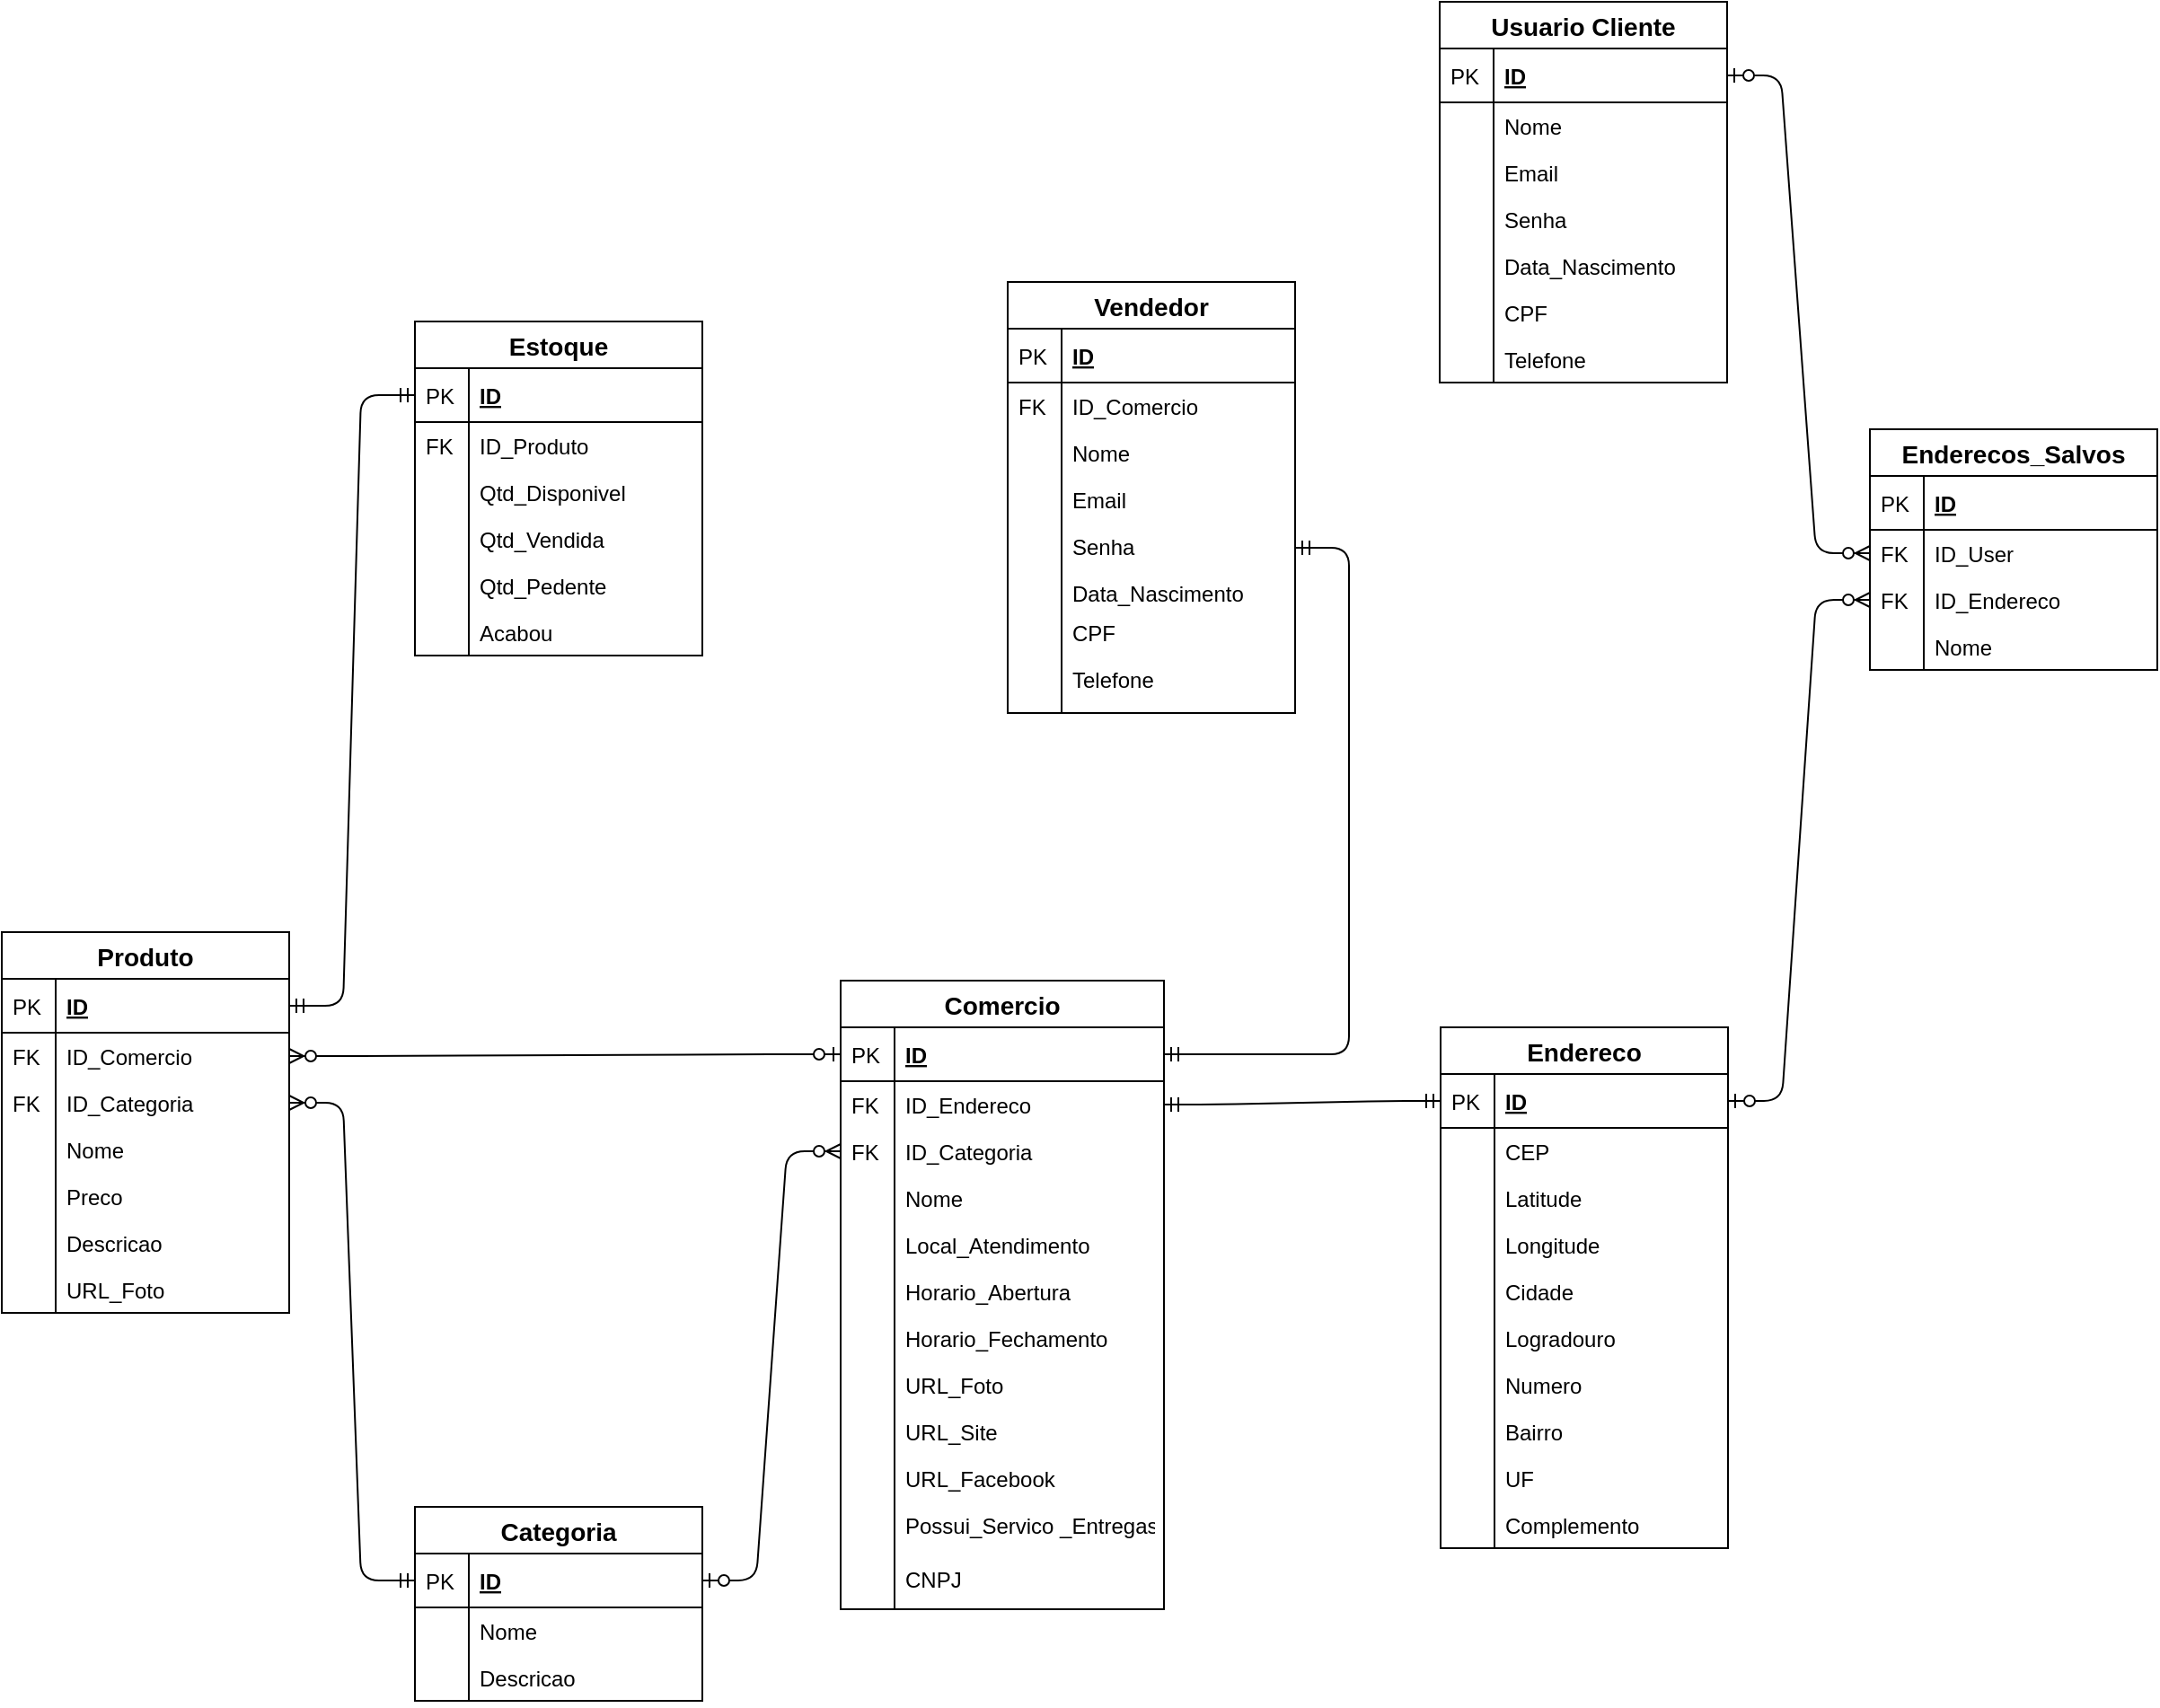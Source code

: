 <mxfile version="13.1.14" type="github"><diagram id="vCAz9RZyEVFLx5l1L_Jv" name="Page-1"><mxGraphModel dx="868" dy="433" grid="1" gridSize="10" guides="1" tooltips="1" connect="1" arrows="1" fold="1" page="1" pageScale="1" pageWidth="827" pageHeight="1169" math="0" shadow="0"><root><mxCell id="WIyWlLk6GJQsqaUBKTNV-0"/><mxCell id="WIyWlLk6GJQsqaUBKTNV-1" parent="WIyWlLk6GJQsqaUBKTNV-0"/><mxCell id="97qDV76wLYnC1k6GksPd-33" value="" style="edgeStyle=entityRelationEdgeStyle;fontSize=12;html=1;endArrow=ERzeroToMany;startArrow=ERzeroToOne;" parent="WIyWlLk6GJQsqaUBKTNV-1" source="ccIVrkL4rlAH_z3GksQK-51" target="ccIVrkL4rlAH_z3GksQK-43" edge="1"><mxGeometry width="100" height="100" relative="1" as="geometry"><mxPoint x="850" y="1030" as="sourcePoint"/><mxPoint x="1387.12" y="670.248" as="targetPoint"/></mxGeometry></mxCell><mxCell id="97qDV76wLYnC1k6GksPd-35" value="" style="edgeStyle=entityRelationEdgeStyle;fontSize=12;html=1;endArrow=ERmandOne;startArrow=ERmandOne;" parent="WIyWlLk6GJQsqaUBKTNV-1" source="ccIVrkL4rlAH_z3GksQK-51" target="ccIVrkL4rlAH_z3GksQK-75" edge="1"><mxGeometry width="100" height="100" relative="1" as="geometry"><mxPoint x="1040" y="670" as="sourcePoint"/><mxPoint x="1130" y="870" as="targetPoint"/></mxGeometry></mxCell><mxCell id="97qDV76wLYnC1k6GksPd-36" value="" style="edgeStyle=entityRelationEdgeStyle;fontSize=12;html=1;endArrow=ERmandOne;startArrow=ERmandOne;" parent="WIyWlLk6GJQsqaUBKTNV-1" source="ccIVrkL4rlAH_z3GksQK-66" target="ccIVrkL4rlAH_z3GksQK-71" edge="1"><mxGeometry width="100" height="100" relative="1" as="geometry"><mxPoint x="972.8" y="468.81" as="sourcePoint"/><mxPoint x="770" y="650" as="targetPoint"/></mxGeometry></mxCell><mxCell id="97qDV76wLYnC1k6GksPd-41" value="" style="edgeStyle=entityRelationEdgeStyle;fontSize=12;html=1;endArrow=ERzeroToMany;startArrow=ERzeroToOne;" parent="WIyWlLk6GJQsqaUBKTNV-1" source="ccIVrkL4rlAH_z3GksQK-82" target="oBzZ49-KiwPFEZ0JQxoL-14" edge="1"><mxGeometry width="100" height="100" relative="1" as="geometry"><mxPoint x="670" y="1070" as="sourcePoint"/><mxPoint x="600" y="829" as="targetPoint"/></mxGeometry></mxCell><mxCell id="97qDV76wLYnC1k6GksPd-53" value="" style="edgeStyle=entityRelationEdgeStyle;fontSize=12;html=1;endArrow=ERzeroToMany;startArrow=ERzeroToOne;" parent="WIyWlLk6GJQsqaUBKTNV-1" source="ccIVrkL4rlAH_z3GksQK-71" target="ccIVrkL4rlAH_z3GksQK-99" edge="1"><mxGeometry width="100" height="100" relative="1" as="geometry"><mxPoint x="575.4" y="691.512" as="sourcePoint"/><mxPoint x="460" y="470" as="targetPoint"/></mxGeometry></mxCell><mxCell id="ccIVrkL4rlAH_z3GksQK-61" value="Vendedor" style="swimlane;fontStyle=1;childLayout=stackLayout;horizontal=1;startSize=26;horizontalStack=0;resizeParent=1;resizeParentMax=0;resizeLast=0;collapsible=1;marginBottom=0;align=center;fontSize=14;" parent="WIyWlLk6GJQsqaUBKTNV-1" vertex="1"><mxGeometry x="920" y="278" width="160" height="240" as="geometry"><mxRectangle x="1340" y="140" width="60" height="26" as="alternateBounds"/></mxGeometry></mxCell><mxCell id="ccIVrkL4rlAH_z3GksQK-62" value="ID" style="shape=partialRectangle;top=0;left=0;right=0;bottom=1;align=left;verticalAlign=middle;fillColor=none;spacingLeft=34;spacingRight=4;overflow=hidden;rotatable=0;points=[[0,0.5],[1,0.5]];portConstraint=eastwest;dropTarget=0;fontStyle=5;fontSize=12;" parent="ccIVrkL4rlAH_z3GksQK-61" vertex="1"><mxGeometry y="26" width="160" height="30" as="geometry"/></mxCell><mxCell id="ccIVrkL4rlAH_z3GksQK-63" value="PK" style="shape=partialRectangle;top=0;left=0;bottom=0;fillColor=none;align=left;verticalAlign=middle;spacingLeft=4;spacingRight=4;overflow=hidden;rotatable=0;points=[];portConstraint=eastwest;part=1;fontSize=12;" parent="ccIVrkL4rlAH_z3GksQK-62" vertex="1" connectable="0"><mxGeometry width="30" height="30" as="geometry"/></mxCell><mxCell id="ccIVrkL4rlAH_z3GksQK-66" value="ID_Comercio" style="shape=partialRectangle;top=0;left=0;right=0;bottom=0;align=left;verticalAlign=top;fillColor=none;spacingLeft=34;spacingRight=4;overflow=hidden;rotatable=0;points=[[0,0.5],[1,0.5]];portConstraint=eastwest;dropTarget=0;fontSize=12;" parent="ccIVrkL4rlAH_z3GksQK-61" vertex="1"><mxGeometry y="56" width="160" height="184" as="geometry"/></mxCell><mxCell id="ccIVrkL4rlAH_z3GksQK-67" value="FK" style="shape=partialRectangle;top=0;left=0;bottom=0;fillColor=none;align=left;verticalAlign=top;spacingLeft=4;spacingRight=4;overflow=hidden;rotatable=0;points=[];portConstraint=eastwest;part=1;fontSize=12;" parent="ccIVrkL4rlAH_z3GksQK-66" vertex="1" connectable="0"><mxGeometry width="30" height="184" as="geometry"/></mxCell><mxCell id="ccIVrkL4rlAH_z3GksQK-49" value="" style="edgeStyle=entityRelationEdgeStyle;fontSize=12;html=1;endArrow=ERzeroToMany;startArrow=ERzeroToOne;exitX=1;exitY=0.5;exitDx=0;exitDy=0;" parent="WIyWlLk6GJQsqaUBKTNV-1" source="97qDV76wLYnC1k6GksPd-55" target="ccIVrkL4rlAH_z3GksQK-41" edge="1"><mxGeometry width="100" height="100" relative="1" as="geometry"><mxPoint x="1560" y="319" as="sourcePoint"/><mxPoint x="1650" y="420" as="targetPoint"/></mxGeometry></mxCell><mxCell id="97qDV76wLYnC1k6GksPd-54" value="Usuario Cliente" style="swimlane;fontStyle=1;childLayout=stackLayout;horizontal=1;startSize=26;horizontalStack=0;resizeParent=1;resizeParentMax=0;resizeLast=0;collapsible=1;marginBottom=0;align=center;fontSize=14;" parent="WIyWlLk6GJQsqaUBKTNV-1" vertex="1"><mxGeometry x="1160.5" y="122" width="160" height="212" as="geometry"><mxRectangle x="1340" y="140" width="60" height="26" as="alternateBounds"/></mxGeometry></mxCell><mxCell id="97qDV76wLYnC1k6GksPd-55" value="ID" style="shape=partialRectangle;top=0;left=0;right=0;bottom=1;align=left;verticalAlign=middle;fillColor=none;spacingLeft=34;spacingRight=4;overflow=hidden;rotatable=0;points=[[0,0.5],[1,0.5]];portConstraint=eastwest;dropTarget=0;fontStyle=5;fontSize=12;" parent="97qDV76wLYnC1k6GksPd-54" vertex="1"><mxGeometry y="26" width="160" height="30" as="geometry"/></mxCell><mxCell id="97qDV76wLYnC1k6GksPd-56" value="PK" style="shape=partialRectangle;top=0;left=0;bottom=0;fillColor=none;align=left;verticalAlign=middle;spacingLeft=4;spacingRight=4;overflow=hidden;rotatable=0;points=[];portConstraint=eastwest;part=1;fontSize=12;" parent="97qDV76wLYnC1k6GksPd-55" vertex="1" connectable="0"><mxGeometry width="30" height="30" as="geometry"/></mxCell><mxCell id="97qDV76wLYnC1k6GksPd-57" value="Nome" style="shape=partialRectangle;top=0;left=0;right=0;bottom=0;align=left;verticalAlign=top;fillColor=none;spacingLeft=34;spacingRight=4;overflow=hidden;rotatable=0;points=[[0,0.5],[1,0.5]];portConstraint=eastwest;dropTarget=0;fontSize=12;" parent="97qDV76wLYnC1k6GksPd-54" vertex="1"><mxGeometry y="56" width="160" height="26" as="geometry"/></mxCell><mxCell id="97qDV76wLYnC1k6GksPd-58" value="" style="shape=partialRectangle;top=0;left=0;bottom=0;fillColor=none;align=left;verticalAlign=top;spacingLeft=4;spacingRight=4;overflow=hidden;rotatable=0;points=[];portConstraint=eastwest;part=1;fontSize=12;" parent="97qDV76wLYnC1k6GksPd-57" vertex="1" connectable="0"><mxGeometry width="30" height="26" as="geometry"/></mxCell><mxCell id="97qDV76wLYnC1k6GksPd-59" value="Email" style="shape=partialRectangle;top=0;left=0;right=0;bottom=0;align=left;verticalAlign=top;fillColor=none;spacingLeft=34;spacingRight=4;overflow=hidden;rotatable=0;points=[[0,0.5],[1,0.5]];portConstraint=eastwest;dropTarget=0;fontSize=12;" parent="97qDV76wLYnC1k6GksPd-54" vertex="1"><mxGeometry y="82" width="160" height="26" as="geometry"/></mxCell><mxCell id="97qDV76wLYnC1k6GksPd-60" value="" style="shape=partialRectangle;top=0;left=0;bottom=0;fillColor=none;align=left;verticalAlign=top;spacingLeft=4;spacingRight=4;overflow=hidden;rotatable=0;points=[];portConstraint=eastwest;part=1;fontSize=12;" parent="97qDV76wLYnC1k6GksPd-59" vertex="1" connectable="0"><mxGeometry width="30" height="26" as="geometry"/></mxCell><mxCell id="ccIVrkL4rlAH_z3GksQK-7" value="Senha" style="shape=partialRectangle;top=0;left=0;right=0;bottom=0;align=left;verticalAlign=top;fillColor=none;spacingLeft=34;spacingRight=4;overflow=hidden;rotatable=0;points=[[0,0.5],[1,0.5]];portConstraint=eastwest;dropTarget=0;fontSize=12;" parent="97qDV76wLYnC1k6GksPd-54" vertex="1"><mxGeometry y="108" width="160" height="26" as="geometry"/></mxCell><mxCell id="ccIVrkL4rlAH_z3GksQK-8" value="" style="shape=partialRectangle;top=0;left=0;bottom=0;fillColor=none;align=left;verticalAlign=top;spacingLeft=4;spacingRight=4;overflow=hidden;rotatable=0;points=[];portConstraint=eastwest;part=1;fontSize=12;" parent="ccIVrkL4rlAH_z3GksQK-7" vertex="1" connectable="0"><mxGeometry width="30" height="26" as="geometry"/></mxCell><mxCell id="ccIVrkL4rlAH_z3GksQK-9" value="Data_Nascimento" style="shape=partialRectangle;top=0;left=0;right=0;bottom=0;align=left;verticalAlign=top;fillColor=none;spacingLeft=34;spacingRight=4;overflow=hidden;rotatable=0;points=[[0,0.5],[1,0.5]];portConstraint=eastwest;dropTarget=0;fontSize=12;" parent="97qDV76wLYnC1k6GksPd-54" vertex="1"><mxGeometry y="134" width="160" height="26" as="geometry"/></mxCell><mxCell id="ccIVrkL4rlAH_z3GksQK-10" value="" style="shape=partialRectangle;top=0;left=0;bottom=0;fillColor=none;align=left;verticalAlign=top;spacingLeft=4;spacingRight=4;overflow=hidden;rotatable=0;points=[];portConstraint=eastwest;part=1;fontSize=12;" parent="ccIVrkL4rlAH_z3GksQK-9" vertex="1" connectable="0"><mxGeometry width="30" height="26" as="geometry"/></mxCell><mxCell id="ccIVrkL4rlAH_z3GksQK-11" value="CPF" style="shape=partialRectangle;top=0;left=0;right=0;bottom=0;align=left;verticalAlign=top;fillColor=none;spacingLeft=34;spacingRight=4;overflow=hidden;rotatable=0;points=[[0,0.5],[1,0.5]];portConstraint=eastwest;dropTarget=0;fontSize=12;" parent="97qDV76wLYnC1k6GksPd-54" vertex="1"><mxGeometry y="160" width="160" height="26" as="geometry"/></mxCell><mxCell id="ccIVrkL4rlAH_z3GksQK-12" value="" style="shape=partialRectangle;top=0;left=0;bottom=0;fillColor=none;align=left;verticalAlign=top;spacingLeft=4;spacingRight=4;overflow=hidden;rotatable=0;points=[];portConstraint=eastwest;part=1;fontSize=12;" parent="ccIVrkL4rlAH_z3GksQK-11" vertex="1" connectable="0"><mxGeometry width="30" height="26" as="geometry"/></mxCell><mxCell id="ccIVrkL4rlAH_z3GksQK-13" value="Telefone" style="shape=partialRectangle;top=0;left=0;right=0;bottom=0;align=left;verticalAlign=top;fillColor=none;spacingLeft=34;spacingRight=4;overflow=hidden;rotatable=0;points=[[0,0.5],[1,0.5]];portConstraint=eastwest;dropTarget=0;fontSize=12;fontStyle=0" parent="97qDV76wLYnC1k6GksPd-54" vertex="1"><mxGeometry y="186" width="160" height="26" as="geometry"/></mxCell><mxCell id="ccIVrkL4rlAH_z3GksQK-14" value="" style="shape=partialRectangle;top=0;left=0;bottom=0;fillColor=none;align=left;verticalAlign=top;spacingLeft=4;spacingRight=4;overflow=hidden;rotatable=0;points=[];portConstraint=eastwest;part=1;fontSize=12;" parent="ccIVrkL4rlAH_z3GksQK-13" vertex="1" connectable="0"><mxGeometry width="30" height="26" as="geometry"/></mxCell><mxCell id="oBzZ49-KiwPFEZ0JQxoL-11" value="" style="edgeStyle=entityRelationEdgeStyle;fontSize=12;html=1;endArrow=ERzeroToMany;startArrow=ERmandOne;" parent="WIyWlLk6GJQsqaUBKTNV-1" source="ccIVrkL4rlAH_z3GksQK-82" target="oBzZ49-KiwPFEZ0JQxoL-8" edge="1"><mxGeometry width="100" height="100" relative="1" as="geometry"><mxPoint x="510" y="710" as="sourcePoint"/><mxPoint x="610" y="610" as="targetPoint"/></mxGeometry></mxCell><mxCell id="ccIVrkL4rlAH_z3GksQK-38" value="Enderecos_Salvos" style="swimlane;fontStyle=1;childLayout=stackLayout;horizontal=1;startSize=26;horizontalStack=0;resizeParent=1;resizeParentMax=0;resizeLast=0;collapsible=1;marginBottom=0;align=center;fontSize=14;" parent="WIyWlLk6GJQsqaUBKTNV-1" vertex="1"><mxGeometry x="1400" y="360" width="160" height="134" as="geometry"><mxRectangle x="1340" y="140" width="60" height="26" as="alternateBounds"/></mxGeometry></mxCell><mxCell id="ccIVrkL4rlAH_z3GksQK-39" value="ID" style="shape=partialRectangle;top=0;left=0;right=0;bottom=1;align=left;verticalAlign=middle;fillColor=none;spacingLeft=34;spacingRight=4;overflow=hidden;rotatable=0;points=[[0,0.5],[1,0.5]];portConstraint=eastwest;dropTarget=0;fontStyle=5;fontSize=12;" parent="ccIVrkL4rlAH_z3GksQK-38" vertex="1"><mxGeometry y="26" width="160" height="30" as="geometry"/></mxCell><mxCell id="ccIVrkL4rlAH_z3GksQK-40" value="PK" style="shape=partialRectangle;top=0;left=0;bottom=0;fillColor=none;align=left;verticalAlign=middle;spacingLeft=4;spacingRight=4;overflow=hidden;rotatable=0;points=[];portConstraint=eastwest;part=1;fontSize=12;" parent="ccIVrkL4rlAH_z3GksQK-39" vertex="1" connectable="0"><mxGeometry width="30" height="30" as="geometry"/></mxCell><mxCell id="ccIVrkL4rlAH_z3GksQK-41" value="ID_User" style="shape=partialRectangle;top=0;left=0;right=0;bottom=0;align=left;verticalAlign=top;fillColor=none;spacingLeft=34;spacingRight=4;overflow=hidden;rotatable=0;points=[[0,0.5],[1,0.5]];portConstraint=eastwest;dropTarget=0;fontSize=12;" parent="ccIVrkL4rlAH_z3GksQK-38" vertex="1"><mxGeometry y="56" width="160" height="26" as="geometry"/></mxCell><mxCell id="ccIVrkL4rlAH_z3GksQK-42" value="FK" style="shape=partialRectangle;top=0;left=0;bottom=0;fillColor=none;align=left;verticalAlign=top;spacingLeft=4;spacingRight=4;overflow=hidden;rotatable=0;points=[];portConstraint=eastwest;part=1;fontSize=12;" parent="ccIVrkL4rlAH_z3GksQK-41" vertex="1" connectable="0"><mxGeometry width="30" height="26" as="geometry"/></mxCell><mxCell id="ccIVrkL4rlAH_z3GksQK-43" value="ID_Endereco" style="shape=partialRectangle;top=0;left=0;right=0;bottom=0;align=left;verticalAlign=top;fillColor=none;spacingLeft=34;spacingRight=4;overflow=hidden;rotatable=0;points=[[0,0.5],[1,0.5]];portConstraint=eastwest;dropTarget=0;fontSize=12;" parent="ccIVrkL4rlAH_z3GksQK-38" vertex="1"><mxGeometry y="82" width="160" height="26" as="geometry"/></mxCell><mxCell id="ccIVrkL4rlAH_z3GksQK-44" value="FK" style="shape=partialRectangle;top=0;left=0;bottom=0;fillColor=none;align=left;verticalAlign=top;spacingLeft=4;spacingRight=4;overflow=hidden;rotatable=0;points=[];portConstraint=eastwest;part=1;fontSize=12;" parent="ccIVrkL4rlAH_z3GksQK-43" vertex="1" connectable="0"><mxGeometry width="30" height="26" as="geometry"/></mxCell><mxCell id="ccIVrkL4rlAH_z3GksQK-45" value="Nome" style="shape=partialRectangle;top=0;left=0;right=0;bottom=0;align=left;verticalAlign=top;fillColor=none;spacingLeft=34;spacingRight=4;overflow=hidden;rotatable=0;points=[[0,0.5],[1,0.5]];portConstraint=eastwest;dropTarget=0;fontSize=12;" parent="ccIVrkL4rlAH_z3GksQK-38" vertex="1"><mxGeometry y="108" width="160" height="26" as="geometry"/></mxCell><mxCell id="ccIVrkL4rlAH_z3GksQK-46" value="" style="shape=partialRectangle;top=0;left=0;bottom=0;fillColor=none;align=left;verticalAlign=top;spacingLeft=4;spacingRight=4;overflow=hidden;rotatable=0;points=[];portConstraint=eastwest;part=1;fontSize=12;" parent="ccIVrkL4rlAH_z3GksQK-45" vertex="1" connectable="0"><mxGeometry width="30" height="26" as="geometry"/></mxCell><mxCell id="ccIVrkL4rlAH_z3GksQK-70" value="Comercio" style="swimlane;fontStyle=1;childLayout=stackLayout;horizontal=1;startSize=26;horizontalStack=0;resizeParent=1;resizeParentMax=0;resizeLast=0;collapsible=1;marginBottom=0;align=center;fontSize=14;" parent="WIyWlLk6GJQsqaUBKTNV-1" vertex="1"><mxGeometry x="827" y="667" width="180" height="350" as="geometry"><mxRectangle x="1340" y="140" width="60" height="26" as="alternateBounds"/></mxGeometry></mxCell><mxCell id="ccIVrkL4rlAH_z3GksQK-71" value="ID" style="shape=partialRectangle;top=0;left=0;right=0;bottom=1;align=left;verticalAlign=middle;fillColor=none;spacingLeft=34;spacingRight=4;overflow=hidden;rotatable=0;points=[[0,0.5],[1,0.5]];portConstraint=eastwest;dropTarget=0;fontStyle=5;fontSize=12;" parent="ccIVrkL4rlAH_z3GksQK-70" vertex="1"><mxGeometry y="26" width="180" height="30" as="geometry"/></mxCell><mxCell id="ccIVrkL4rlAH_z3GksQK-72" value="PK" style="shape=partialRectangle;top=0;left=0;bottom=0;fillColor=none;align=left;verticalAlign=middle;spacingLeft=4;spacingRight=4;overflow=hidden;rotatable=0;points=[];portConstraint=eastwest;part=1;fontSize=12;" parent="ccIVrkL4rlAH_z3GksQK-71" vertex="1" connectable="0"><mxGeometry width="30" height="30" as="geometry"/></mxCell><mxCell id="ccIVrkL4rlAH_z3GksQK-75" value="ID_Endereco" style="shape=partialRectangle;top=0;left=0;right=0;bottom=0;align=left;verticalAlign=top;fillColor=none;spacingLeft=34;spacingRight=4;overflow=hidden;rotatable=0;points=[[0,0.5],[1,0.5]];portConstraint=eastwest;dropTarget=0;fontSize=12;" parent="ccIVrkL4rlAH_z3GksQK-70" vertex="1"><mxGeometry y="56" width="180" height="26" as="geometry"/></mxCell><mxCell id="ccIVrkL4rlAH_z3GksQK-76" value="FK" style="shape=partialRectangle;top=0;left=0;bottom=0;fillColor=none;align=left;verticalAlign=top;spacingLeft=4;spacingRight=4;overflow=hidden;rotatable=0;points=[];portConstraint=eastwest;part=1;fontSize=12;" parent="ccIVrkL4rlAH_z3GksQK-75" vertex="1" connectable="0"><mxGeometry width="30" height="26" as="geometry"/></mxCell><mxCell id="oBzZ49-KiwPFEZ0JQxoL-14" value="ID_Categoria" style="shape=partialRectangle;top=0;left=0;right=0;bottom=0;align=left;verticalAlign=top;fillColor=none;spacingLeft=34;spacingRight=4;overflow=hidden;rotatable=0;points=[[0,0.5],[1,0.5]];portConstraint=eastwest;dropTarget=0;fontSize=12;" parent="ccIVrkL4rlAH_z3GksQK-70" vertex="1"><mxGeometry y="82" width="180" height="26" as="geometry"/></mxCell><mxCell id="oBzZ49-KiwPFEZ0JQxoL-15" value="FK" style="shape=partialRectangle;top=0;left=0;bottom=0;fillColor=none;align=left;verticalAlign=top;spacingLeft=4;spacingRight=4;overflow=hidden;rotatable=0;points=[];portConstraint=eastwest;part=1;fontSize=12;" parent="oBzZ49-KiwPFEZ0JQxoL-14" vertex="1" connectable="0"><mxGeometry width="30" height="26" as="geometry"/></mxCell><mxCell id="ccIVrkL4rlAH_z3GksQK-79" value="Nome" style="shape=partialRectangle;top=0;left=0;right=0;bottom=0;align=left;verticalAlign=top;fillColor=none;spacingLeft=34;spacingRight=4;overflow=hidden;rotatable=0;points=[[0,0.5],[1,0.5]];portConstraint=eastwest;dropTarget=0;fontSize=12;" parent="ccIVrkL4rlAH_z3GksQK-70" vertex="1"><mxGeometry y="108" width="180" height="26" as="geometry"/></mxCell><mxCell id="ccIVrkL4rlAH_z3GksQK-80" value="" style="shape=partialRectangle;top=0;left=0;bottom=0;fillColor=none;align=left;verticalAlign=top;spacingLeft=4;spacingRight=4;overflow=hidden;rotatable=0;points=[];portConstraint=eastwest;part=1;fontSize=12;" parent="ccIVrkL4rlAH_z3GksQK-79" vertex="1" connectable="0"><mxGeometry width="30" height="26" as="geometry"/></mxCell><mxCell id="oBzZ49-KiwPFEZ0JQxoL-22" value="Local_Atendimento" style="shape=partialRectangle;top=0;left=0;right=0;bottom=0;align=left;verticalAlign=top;fillColor=none;spacingLeft=34;spacingRight=4;overflow=hidden;rotatable=0;points=[[0,0.5],[1,0.5]];portConstraint=eastwest;dropTarget=0;fontSize=12;" parent="ccIVrkL4rlAH_z3GksQK-70" vertex="1"><mxGeometry y="134" width="180" height="26" as="geometry"/></mxCell><mxCell id="oBzZ49-KiwPFEZ0JQxoL-23" value="" style="shape=partialRectangle;top=0;left=0;bottom=0;fillColor=none;align=left;verticalAlign=top;spacingLeft=4;spacingRight=4;overflow=hidden;rotatable=0;points=[];portConstraint=eastwest;part=1;fontSize=12;" parent="oBzZ49-KiwPFEZ0JQxoL-22" vertex="1" connectable="0"><mxGeometry width="30" height="26" as="geometry"/></mxCell><mxCell id="oBzZ49-KiwPFEZ0JQxoL-2" value="Horario_Abertura" style="shape=partialRectangle;top=0;left=0;right=0;bottom=0;align=left;verticalAlign=top;fillColor=none;spacingLeft=34;spacingRight=4;overflow=hidden;rotatable=0;points=[[0,0.5],[1,0.5]];portConstraint=eastwest;dropTarget=0;fontSize=12;" parent="ccIVrkL4rlAH_z3GksQK-70" vertex="1"><mxGeometry y="160" width="180" height="26" as="geometry"/></mxCell><mxCell id="oBzZ49-KiwPFEZ0JQxoL-3" value="" style="shape=partialRectangle;top=0;left=0;bottom=0;fillColor=none;align=left;verticalAlign=top;spacingLeft=4;spacingRight=4;overflow=hidden;rotatable=0;points=[];portConstraint=eastwest;part=1;fontSize=12;" parent="oBzZ49-KiwPFEZ0JQxoL-2" vertex="1" connectable="0"><mxGeometry width="30" height="26" as="geometry"/></mxCell><mxCell id="oBzZ49-KiwPFEZ0JQxoL-12" value="Horario_Fechamento" style="shape=partialRectangle;top=0;left=0;right=0;bottom=0;align=left;verticalAlign=top;fillColor=none;spacingLeft=34;spacingRight=4;overflow=hidden;rotatable=0;points=[[0,0.5],[1,0.5]];portConstraint=eastwest;dropTarget=0;fontSize=12;" parent="ccIVrkL4rlAH_z3GksQK-70" vertex="1"><mxGeometry y="186" width="180" height="26" as="geometry"/></mxCell><mxCell id="oBzZ49-KiwPFEZ0JQxoL-13" value="" style="shape=partialRectangle;top=0;left=0;bottom=0;fillColor=none;align=left;verticalAlign=top;spacingLeft=4;spacingRight=4;overflow=hidden;rotatable=0;points=[];portConstraint=eastwest;part=1;fontSize=12;" parent="oBzZ49-KiwPFEZ0JQxoL-12" vertex="1" connectable="0"><mxGeometry width="30" height="26" as="geometry"/></mxCell><mxCell id="oBzZ49-KiwPFEZ0JQxoL-24" value="URL_Foto" style="shape=partialRectangle;top=0;left=0;right=0;bottom=0;align=left;verticalAlign=top;fillColor=none;spacingLeft=34;spacingRight=4;overflow=hidden;rotatable=0;points=[[0,0.5],[1,0.5]];portConstraint=eastwest;dropTarget=0;fontSize=12;" parent="ccIVrkL4rlAH_z3GksQK-70" vertex="1"><mxGeometry y="212" width="180" height="26" as="geometry"/></mxCell><mxCell id="oBzZ49-KiwPFEZ0JQxoL-25" value="" style="shape=partialRectangle;top=0;left=0;bottom=0;fillColor=none;align=left;verticalAlign=top;spacingLeft=4;spacingRight=4;overflow=hidden;rotatable=0;points=[];portConstraint=eastwest;part=1;fontSize=12;" parent="oBzZ49-KiwPFEZ0JQxoL-24" vertex="1" connectable="0"><mxGeometry width="30" height="26" as="geometry"/></mxCell><mxCell id="oBzZ49-KiwPFEZ0JQxoL-34" value="URL_Site" style="shape=partialRectangle;top=0;left=0;right=0;bottom=0;align=left;verticalAlign=top;fillColor=none;spacingLeft=34;spacingRight=4;overflow=hidden;rotatable=0;points=[[0,0.5],[1,0.5]];portConstraint=eastwest;dropTarget=0;fontSize=12;" parent="ccIVrkL4rlAH_z3GksQK-70" vertex="1"><mxGeometry y="238" width="180" height="26" as="geometry"/></mxCell><mxCell id="oBzZ49-KiwPFEZ0JQxoL-35" value="" style="shape=partialRectangle;top=0;left=0;bottom=0;fillColor=none;align=left;verticalAlign=top;spacingLeft=4;spacingRight=4;overflow=hidden;rotatable=0;points=[];portConstraint=eastwest;part=1;fontSize=12;" parent="oBzZ49-KiwPFEZ0JQxoL-34" vertex="1" connectable="0"><mxGeometry width="30" height="26" as="geometry"/></mxCell><mxCell id="oBzZ49-KiwPFEZ0JQxoL-36" value="URL_Facebook" style="shape=partialRectangle;top=0;left=0;right=0;bottom=0;align=left;verticalAlign=top;fillColor=none;spacingLeft=34;spacingRight=4;overflow=hidden;rotatable=0;points=[[0,0.5],[1,0.5]];portConstraint=eastwest;dropTarget=0;fontSize=12;" parent="ccIVrkL4rlAH_z3GksQK-70" vertex="1"><mxGeometry y="264" width="180" height="26" as="geometry"/></mxCell><mxCell id="oBzZ49-KiwPFEZ0JQxoL-37" value="" style="shape=partialRectangle;top=0;left=0;bottom=0;fillColor=none;align=left;verticalAlign=top;spacingLeft=4;spacingRight=4;overflow=hidden;rotatable=0;points=[];portConstraint=eastwest;part=1;fontSize=12;" parent="oBzZ49-KiwPFEZ0JQxoL-36" vertex="1" connectable="0"><mxGeometry width="30" height="26" as="geometry"/></mxCell><mxCell id="oBzZ49-KiwPFEZ0JQxoL-32" value="Possui_Servico _Entregas" style="shape=partialRectangle;top=0;left=0;right=0;bottom=0;align=left;verticalAlign=top;fillColor=none;spacingLeft=34;spacingRight=4;overflow=hidden;rotatable=0;points=[[0,0.5],[1,0.5]];portConstraint=eastwest;dropTarget=0;fontSize=12;" parent="ccIVrkL4rlAH_z3GksQK-70" vertex="1"><mxGeometry y="290" width="180" height="60" as="geometry"/></mxCell><mxCell id="oBzZ49-KiwPFEZ0JQxoL-33" value="" style="shape=partialRectangle;top=0;left=0;bottom=0;fillColor=none;align=left;verticalAlign=top;spacingLeft=4;spacingRight=4;overflow=hidden;rotatable=0;points=[];portConstraint=eastwest;part=1;fontSize=12;" parent="oBzZ49-KiwPFEZ0JQxoL-32" vertex="1" connectable="0"><mxGeometry width="30" height="60.0" as="geometry"/></mxCell><mxCell id="ccIVrkL4rlAH_z3GksQK-96" value="Produto" style="swimlane;fontStyle=1;childLayout=stackLayout;horizontal=1;startSize=26;horizontalStack=0;resizeParent=1;resizeParentMax=0;resizeLast=0;collapsible=1;marginBottom=0;align=center;fontSize=14;" parent="WIyWlLk6GJQsqaUBKTNV-1" vertex="1"><mxGeometry x="360" y="640" width="160" height="212" as="geometry"><mxRectangle x="1340" y="140" width="60" height="26" as="alternateBounds"/></mxGeometry></mxCell><mxCell id="ccIVrkL4rlAH_z3GksQK-97" value="ID" style="shape=partialRectangle;top=0;left=0;right=0;bottom=1;align=left;verticalAlign=middle;fillColor=none;spacingLeft=34;spacingRight=4;overflow=hidden;rotatable=0;points=[[0,0.5],[1,0.5]];portConstraint=eastwest;dropTarget=0;fontStyle=5;fontSize=12;" parent="ccIVrkL4rlAH_z3GksQK-96" vertex="1"><mxGeometry y="26" width="160" height="30" as="geometry"/></mxCell><mxCell id="ccIVrkL4rlAH_z3GksQK-98" value="PK" style="shape=partialRectangle;top=0;left=0;bottom=0;fillColor=none;align=left;verticalAlign=middle;spacingLeft=4;spacingRight=4;overflow=hidden;rotatable=0;points=[];portConstraint=eastwest;part=1;fontSize=12;" parent="ccIVrkL4rlAH_z3GksQK-97" vertex="1" connectable="0"><mxGeometry width="30" height="30" as="geometry"/></mxCell><mxCell id="ccIVrkL4rlAH_z3GksQK-99" value="ID_Comercio" style="shape=partialRectangle;top=0;left=0;right=0;bottom=0;align=left;verticalAlign=top;fillColor=none;spacingLeft=34;spacingRight=4;overflow=hidden;rotatable=0;points=[[0,0.5],[1,0.5]];portConstraint=eastwest;dropTarget=0;fontSize=12;" parent="ccIVrkL4rlAH_z3GksQK-96" vertex="1"><mxGeometry y="56" width="160" height="26" as="geometry"/></mxCell><mxCell id="ccIVrkL4rlAH_z3GksQK-100" value="FK" style="shape=partialRectangle;top=0;left=0;bottom=0;fillColor=none;align=left;verticalAlign=top;spacingLeft=4;spacingRight=4;overflow=hidden;rotatable=0;points=[];portConstraint=eastwest;part=1;fontSize=12;" parent="ccIVrkL4rlAH_z3GksQK-99" vertex="1" connectable="0"><mxGeometry width="30" height="26" as="geometry"/></mxCell><mxCell id="oBzZ49-KiwPFEZ0JQxoL-8" value="ID_Categoria" style="shape=partialRectangle;top=0;left=0;right=0;bottom=0;align=left;verticalAlign=top;fillColor=none;spacingLeft=34;spacingRight=4;overflow=hidden;rotatable=0;points=[[0,0.5],[1,0.5]];portConstraint=eastwest;dropTarget=0;fontSize=12;" parent="ccIVrkL4rlAH_z3GksQK-96" vertex="1"><mxGeometry y="82" width="160" height="26" as="geometry"/></mxCell><mxCell id="oBzZ49-KiwPFEZ0JQxoL-9" value="FK" style="shape=partialRectangle;top=0;left=0;bottom=0;fillColor=none;align=left;verticalAlign=top;spacingLeft=4;spacingRight=4;overflow=hidden;rotatable=0;points=[];portConstraint=eastwest;part=1;fontSize=12;" parent="oBzZ49-KiwPFEZ0JQxoL-8" vertex="1" connectable="0"><mxGeometry width="30" height="26" as="geometry"/></mxCell><mxCell id="ccIVrkL4rlAH_z3GksQK-101" value="Nome" style="shape=partialRectangle;top=0;left=0;right=0;bottom=0;align=left;verticalAlign=top;fillColor=none;spacingLeft=34;spacingRight=4;overflow=hidden;rotatable=0;points=[[0,0.5],[1,0.5]];portConstraint=eastwest;dropTarget=0;fontSize=12;" parent="ccIVrkL4rlAH_z3GksQK-96" vertex="1"><mxGeometry y="108" width="160" height="26" as="geometry"/></mxCell><mxCell id="ccIVrkL4rlAH_z3GksQK-102" value="" style="shape=partialRectangle;top=0;left=0;bottom=0;fillColor=none;align=left;verticalAlign=top;spacingLeft=4;spacingRight=4;overflow=hidden;rotatable=0;points=[];portConstraint=eastwest;part=1;fontSize=12;" parent="ccIVrkL4rlAH_z3GksQK-101" vertex="1" connectable="0"><mxGeometry width="30" height="26" as="geometry"/></mxCell><mxCell id="ccIVrkL4rlAH_z3GksQK-103" value="Preco" style="shape=partialRectangle;top=0;left=0;right=0;bottom=0;align=left;verticalAlign=top;fillColor=none;spacingLeft=34;spacingRight=4;overflow=hidden;rotatable=0;points=[[0,0.5],[1,0.5]];portConstraint=eastwest;dropTarget=0;fontSize=12;" parent="ccIVrkL4rlAH_z3GksQK-96" vertex="1"><mxGeometry y="134" width="160" height="26" as="geometry"/></mxCell><mxCell id="ccIVrkL4rlAH_z3GksQK-104" value="" style="shape=partialRectangle;top=0;left=0;bottom=0;fillColor=none;align=left;verticalAlign=top;spacingLeft=4;spacingRight=4;overflow=hidden;rotatable=0;points=[];portConstraint=eastwest;part=1;fontSize=12;" parent="ccIVrkL4rlAH_z3GksQK-103" vertex="1" connectable="0"><mxGeometry width="30" height="26" as="geometry"/></mxCell><mxCell id="oBzZ49-KiwPFEZ0JQxoL-4" value="Descricao" style="shape=partialRectangle;top=0;left=0;right=0;bottom=0;align=left;verticalAlign=top;fillColor=none;spacingLeft=34;spacingRight=4;overflow=hidden;rotatable=0;points=[[0,0.5],[1,0.5]];portConstraint=eastwest;dropTarget=0;fontSize=12;" parent="ccIVrkL4rlAH_z3GksQK-96" vertex="1"><mxGeometry y="160" width="160" height="26" as="geometry"/></mxCell><mxCell id="oBzZ49-KiwPFEZ0JQxoL-5" value="" style="shape=partialRectangle;top=0;left=0;bottom=0;fillColor=none;align=left;verticalAlign=top;spacingLeft=4;spacingRight=4;overflow=hidden;rotatable=0;points=[];portConstraint=eastwest;part=1;fontSize=12;" parent="oBzZ49-KiwPFEZ0JQxoL-4" vertex="1" connectable="0"><mxGeometry width="30" height="26" as="geometry"/></mxCell><mxCell id="oBzZ49-KiwPFEZ0JQxoL-6" value="URL_Foto" style="shape=partialRectangle;top=0;left=0;right=0;bottom=0;align=left;verticalAlign=top;fillColor=none;spacingLeft=34;spacingRight=4;overflow=hidden;rotatable=0;points=[[0,0.5],[1,0.5]];portConstraint=eastwest;dropTarget=0;fontSize=12;" parent="ccIVrkL4rlAH_z3GksQK-96" vertex="1"><mxGeometry y="186" width="160" height="26" as="geometry"/></mxCell><mxCell id="oBzZ49-KiwPFEZ0JQxoL-7" value="" style="shape=partialRectangle;top=0;left=0;bottom=0;fillColor=none;align=left;verticalAlign=top;spacingLeft=4;spacingRight=4;overflow=hidden;rotatable=0;points=[];portConstraint=eastwest;part=1;fontSize=12;" parent="oBzZ49-KiwPFEZ0JQxoL-6" vertex="1" connectable="0"><mxGeometry width="30" height="26" as="geometry"/></mxCell><mxCell id="oBzZ49-KiwPFEZ0JQxoL-38" value="Estoque" style="swimlane;fontStyle=1;childLayout=stackLayout;horizontal=1;startSize=26;horizontalStack=0;resizeParent=1;resizeParentMax=0;resizeLast=0;collapsible=1;marginBottom=0;align=center;fontSize=14;" parent="WIyWlLk6GJQsqaUBKTNV-1" vertex="1"><mxGeometry x="590" y="300" width="160" height="186" as="geometry"><mxRectangle x="1340" y="140" width="60" height="26" as="alternateBounds"/></mxGeometry></mxCell><mxCell id="oBzZ49-KiwPFEZ0JQxoL-39" value="ID" style="shape=partialRectangle;top=0;left=0;right=0;bottom=1;align=left;verticalAlign=middle;fillColor=none;spacingLeft=34;spacingRight=4;overflow=hidden;rotatable=0;points=[[0,0.5],[1,0.5]];portConstraint=eastwest;dropTarget=0;fontStyle=5;fontSize=12;" parent="oBzZ49-KiwPFEZ0JQxoL-38" vertex="1"><mxGeometry y="26" width="160" height="30" as="geometry"/></mxCell><mxCell id="oBzZ49-KiwPFEZ0JQxoL-40" value="PK" style="shape=partialRectangle;top=0;left=0;bottom=0;fillColor=none;align=left;verticalAlign=middle;spacingLeft=4;spacingRight=4;overflow=hidden;rotatable=0;points=[];portConstraint=eastwest;part=1;fontSize=12;" parent="oBzZ49-KiwPFEZ0JQxoL-39" vertex="1" connectable="0"><mxGeometry width="30" height="30" as="geometry"/></mxCell><mxCell id="oBzZ49-KiwPFEZ0JQxoL-41" value="ID_Produto" style="shape=partialRectangle;top=0;left=0;right=0;bottom=0;align=left;verticalAlign=top;fillColor=none;spacingLeft=34;spacingRight=4;overflow=hidden;rotatable=0;points=[[0,0.5],[1,0.5]];portConstraint=eastwest;dropTarget=0;fontSize=12;" parent="oBzZ49-KiwPFEZ0JQxoL-38" vertex="1"><mxGeometry y="56" width="160" height="26" as="geometry"/></mxCell><mxCell id="oBzZ49-KiwPFEZ0JQxoL-42" value="FK" style="shape=partialRectangle;top=0;left=0;bottom=0;fillColor=none;align=left;verticalAlign=top;spacingLeft=4;spacingRight=4;overflow=hidden;rotatable=0;points=[];portConstraint=eastwest;part=1;fontSize=12;" parent="oBzZ49-KiwPFEZ0JQxoL-41" vertex="1" connectable="0"><mxGeometry width="30" height="26" as="geometry"/></mxCell><mxCell id="oBzZ49-KiwPFEZ0JQxoL-45" value="Qtd_Disponivel" style="shape=partialRectangle;top=0;left=0;right=0;bottom=0;align=left;verticalAlign=top;fillColor=none;spacingLeft=34;spacingRight=4;overflow=hidden;rotatable=0;points=[[0,0.5],[1,0.5]];portConstraint=eastwest;dropTarget=0;fontSize=12;" parent="oBzZ49-KiwPFEZ0JQxoL-38" vertex="1"><mxGeometry y="82" width="160" height="26" as="geometry"/></mxCell><mxCell id="oBzZ49-KiwPFEZ0JQxoL-46" value="" style="shape=partialRectangle;top=0;left=0;bottom=0;fillColor=none;align=left;verticalAlign=top;spacingLeft=4;spacingRight=4;overflow=hidden;rotatable=0;points=[];portConstraint=eastwest;part=1;fontSize=12;" parent="oBzZ49-KiwPFEZ0JQxoL-45" vertex="1" connectable="0"><mxGeometry width="30" height="26" as="geometry"/></mxCell><mxCell id="oBzZ49-KiwPFEZ0JQxoL-47" value="Qtd_Vendida" style="shape=partialRectangle;top=0;left=0;right=0;bottom=0;align=left;verticalAlign=top;fillColor=none;spacingLeft=34;spacingRight=4;overflow=hidden;rotatable=0;points=[[0,0.5],[1,0.5]];portConstraint=eastwest;dropTarget=0;fontSize=12;" parent="oBzZ49-KiwPFEZ0JQxoL-38" vertex="1"><mxGeometry y="108" width="160" height="26" as="geometry"/></mxCell><mxCell id="oBzZ49-KiwPFEZ0JQxoL-48" value="" style="shape=partialRectangle;top=0;left=0;bottom=0;fillColor=none;align=left;verticalAlign=top;spacingLeft=4;spacingRight=4;overflow=hidden;rotatable=0;points=[];portConstraint=eastwest;part=1;fontSize=12;" parent="oBzZ49-KiwPFEZ0JQxoL-47" vertex="1" connectable="0"><mxGeometry width="30" height="26" as="geometry"/></mxCell><mxCell id="oBzZ49-KiwPFEZ0JQxoL-58" value="Qtd_Pedente" style="shape=partialRectangle;top=0;left=0;right=0;bottom=0;align=left;verticalAlign=top;fillColor=none;spacingLeft=34;spacingRight=4;overflow=hidden;rotatable=0;points=[[0,0.5],[1,0.5]];portConstraint=eastwest;dropTarget=0;fontSize=12;" parent="oBzZ49-KiwPFEZ0JQxoL-38" vertex="1"><mxGeometry y="134" width="160" height="26" as="geometry"/></mxCell><mxCell id="oBzZ49-KiwPFEZ0JQxoL-59" value="" style="shape=partialRectangle;top=0;left=0;bottom=0;fillColor=none;align=left;verticalAlign=top;spacingLeft=4;spacingRight=4;overflow=hidden;rotatable=0;points=[];portConstraint=eastwest;part=1;fontSize=12;" parent="oBzZ49-KiwPFEZ0JQxoL-58" vertex="1" connectable="0"><mxGeometry width="30" height="26" as="geometry"/></mxCell><mxCell id="oBzZ49-KiwPFEZ0JQxoL-51" value="Acabou" style="shape=partialRectangle;top=0;left=0;right=0;bottom=0;align=left;verticalAlign=top;fillColor=none;spacingLeft=34;spacingRight=4;overflow=hidden;rotatable=0;points=[[0,0.5],[1,0.5]];portConstraint=eastwest;dropTarget=0;fontSize=12;" parent="oBzZ49-KiwPFEZ0JQxoL-38" vertex="1"><mxGeometry y="160" width="160" height="26" as="geometry"/></mxCell><mxCell id="oBzZ49-KiwPFEZ0JQxoL-52" value="" style="shape=partialRectangle;top=0;left=0;bottom=0;fillColor=none;align=left;verticalAlign=top;spacingLeft=4;spacingRight=4;overflow=hidden;rotatable=0;points=[];portConstraint=eastwest;part=1;fontSize=12;" parent="oBzZ49-KiwPFEZ0JQxoL-51" vertex="1" connectable="0"><mxGeometry width="30" height="26" as="geometry"/></mxCell><mxCell id="ccIVrkL4rlAH_z3GksQK-81" value="Categoria" style="swimlane;fontStyle=1;childLayout=stackLayout;horizontal=1;startSize=26;horizontalStack=0;resizeParent=1;resizeParentMax=0;resizeLast=0;collapsible=1;marginBottom=0;align=center;fontSize=14;" parent="WIyWlLk6GJQsqaUBKTNV-1" vertex="1"><mxGeometry x="590" y="960" width="160" height="108" as="geometry"><mxRectangle x="1340" y="140" width="60" height="26" as="alternateBounds"/></mxGeometry></mxCell><mxCell id="ccIVrkL4rlAH_z3GksQK-82" value="ID" style="shape=partialRectangle;top=0;left=0;right=0;bottom=1;align=left;verticalAlign=middle;fillColor=none;spacingLeft=34;spacingRight=4;overflow=hidden;rotatable=0;points=[[0,0.5],[1,0.5]];portConstraint=eastwest;dropTarget=0;fontStyle=5;fontSize=12;" parent="ccIVrkL4rlAH_z3GksQK-81" vertex="1"><mxGeometry y="26" width="160" height="30" as="geometry"/></mxCell><mxCell id="ccIVrkL4rlAH_z3GksQK-83" value="PK" style="shape=partialRectangle;top=0;left=0;bottom=0;fillColor=none;align=left;verticalAlign=middle;spacingLeft=4;spacingRight=4;overflow=hidden;rotatable=0;points=[];portConstraint=eastwest;part=1;fontSize=12;" parent="ccIVrkL4rlAH_z3GksQK-82" vertex="1" connectable="0"><mxGeometry width="30" height="30" as="geometry"/></mxCell><mxCell id="ccIVrkL4rlAH_z3GksQK-84" value="Nome" style="shape=partialRectangle;top=0;left=0;right=0;bottom=0;align=left;verticalAlign=top;fillColor=none;spacingLeft=34;spacingRight=4;overflow=hidden;rotatable=0;points=[[0,0.5],[1,0.5]];portConstraint=eastwest;dropTarget=0;fontSize=12;" parent="ccIVrkL4rlAH_z3GksQK-81" vertex="1"><mxGeometry y="56" width="160" height="26" as="geometry"/></mxCell><mxCell id="ccIVrkL4rlAH_z3GksQK-85" value="" style="shape=partialRectangle;top=0;left=0;bottom=0;fillColor=none;align=left;verticalAlign=top;spacingLeft=4;spacingRight=4;overflow=hidden;rotatable=0;points=[];portConstraint=eastwest;part=1;fontSize=12;" parent="ccIVrkL4rlAH_z3GksQK-84" vertex="1" connectable="0"><mxGeometry width="30" height="26" as="geometry"/></mxCell><mxCell id="ccIVrkL4rlAH_z3GksQK-86" value="Descricao" style="shape=partialRectangle;top=0;left=0;right=0;bottom=0;align=left;verticalAlign=top;fillColor=none;spacingLeft=34;spacingRight=4;overflow=hidden;rotatable=0;points=[[0,0.5],[1,0.5]];portConstraint=eastwest;dropTarget=0;fontSize=12;" parent="ccIVrkL4rlAH_z3GksQK-81" vertex="1"><mxGeometry y="82" width="160" height="26" as="geometry"/></mxCell><mxCell id="ccIVrkL4rlAH_z3GksQK-87" value="" style="shape=partialRectangle;top=0;left=0;bottom=0;fillColor=none;align=left;verticalAlign=top;spacingLeft=4;spacingRight=4;overflow=hidden;rotatable=0;points=[];portConstraint=eastwest;part=1;fontSize=12;" parent="ccIVrkL4rlAH_z3GksQK-86" vertex="1" connectable="0"><mxGeometry width="30" height="26" as="geometry"/></mxCell><mxCell id="oBzZ49-KiwPFEZ0JQxoL-55" value="" style="edgeStyle=entityRelationEdgeStyle;fontSize=12;html=1;endArrow=ERmandOne;startArrow=ERmandOne;exitX=1;exitY=0.5;exitDx=0;exitDy=0;" parent="WIyWlLk6GJQsqaUBKTNV-1" source="ccIVrkL4rlAH_z3GksQK-97" target="oBzZ49-KiwPFEZ0JQxoL-39" edge="1"><mxGeometry width="100" height="100" relative="1" as="geometry"><mxPoint x="880" y="540" as="sourcePoint"/><mxPoint x="980" y="440" as="targetPoint"/></mxGeometry></mxCell><mxCell id="ccIVrkL4rlAH_z3GksQK-50" value="Endereco" style="swimlane;fontStyle=1;childLayout=stackLayout;horizontal=1;startSize=26;horizontalStack=0;resizeParent=1;resizeParentMax=0;resizeLast=0;collapsible=1;marginBottom=0;align=center;fontSize=14;" parent="WIyWlLk6GJQsqaUBKTNV-1" vertex="1"><mxGeometry x="1161" y="693" width="160" height="290" as="geometry"><mxRectangle x="1340" y="140" width="60" height="26" as="alternateBounds"/></mxGeometry></mxCell><mxCell id="ccIVrkL4rlAH_z3GksQK-51" value="ID" style="shape=partialRectangle;top=0;left=0;right=0;bottom=1;align=left;verticalAlign=middle;fillColor=none;spacingLeft=34;spacingRight=4;overflow=hidden;rotatable=0;points=[[0,0.5],[1,0.5]];portConstraint=eastwest;dropTarget=0;fontStyle=5;fontSize=12;" parent="ccIVrkL4rlAH_z3GksQK-50" vertex="1"><mxGeometry y="26" width="160" height="30" as="geometry"/></mxCell><mxCell id="ccIVrkL4rlAH_z3GksQK-52" value="PK" style="shape=partialRectangle;top=0;left=0;bottom=0;fillColor=none;align=left;verticalAlign=middle;spacingLeft=4;spacingRight=4;overflow=hidden;rotatable=0;points=[];portConstraint=eastwest;part=1;fontSize=12;" parent="ccIVrkL4rlAH_z3GksQK-51" vertex="1" connectable="0"><mxGeometry width="30" height="30" as="geometry"/></mxCell><mxCell id="ccIVrkL4rlAH_z3GksQK-53" value="CEP" style="shape=partialRectangle;top=0;left=0;right=0;bottom=0;align=left;verticalAlign=top;fillColor=none;spacingLeft=34;spacingRight=4;overflow=hidden;rotatable=0;points=[[0,0.5],[1,0.5]];portConstraint=eastwest;dropTarget=0;fontSize=12;" parent="ccIVrkL4rlAH_z3GksQK-50" vertex="1"><mxGeometry y="56" width="160" height="26" as="geometry"/></mxCell><mxCell id="ccIVrkL4rlAH_z3GksQK-54" value="" style="shape=partialRectangle;top=0;left=0;bottom=0;fillColor=none;align=left;verticalAlign=top;spacingLeft=4;spacingRight=4;overflow=hidden;rotatable=0;points=[];portConstraint=eastwest;part=1;fontSize=12;" parent="ccIVrkL4rlAH_z3GksQK-53" vertex="1" connectable="0"><mxGeometry width="30" height="26" as="geometry"/></mxCell><mxCell id="ccIVrkL4rlAH_z3GksQK-55" value="Latitude" style="shape=partialRectangle;top=0;left=0;right=0;bottom=0;align=left;verticalAlign=top;fillColor=none;spacingLeft=34;spacingRight=4;overflow=hidden;rotatable=0;points=[[0,0.5],[1,0.5]];portConstraint=eastwest;dropTarget=0;fontSize=12;" parent="ccIVrkL4rlAH_z3GksQK-50" vertex="1"><mxGeometry y="82" width="160" height="26" as="geometry"/></mxCell><mxCell id="ccIVrkL4rlAH_z3GksQK-56" value="" style="shape=partialRectangle;top=0;left=0;bottom=0;fillColor=none;align=left;verticalAlign=top;spacingLeft=4;spacingRight=4;overflow=hidden;rotatable=0;points=[];portConstraint=eastwest;part=1;fontSize=12;" parent="ccIVrkL4rlAH_z3GksQK-55" vertex="1" connectable="0"><mxGeometry width="30" height="26" as="geometry"/></mxCell><mxCell id="ccIVrkL4rlAH_z3GksQK-57" value="Longitude" style="shape=partialRectangle;top=0;left=0;right=0;bottom=0;align=left;verticalAlign=top;fillColor=none;spacingLeft=34;spacingRight=4;overflow=hidden;rotatable=0;points=[[0,0.5],[1,0.5]];portConstraint=eastwest;dropTarget=0;fontSize=12;" parent="ccIVrkL4rlAH_z3GksQK-50" vertex="1"><mxGeometry y="108" width="160" height="26" as="geometry"/></mxCell><mxCell id="ccIVrkL4rlAH_z3GksQK-58" value="" style="shape=partialRectangle;top=0;left=0;bottom=0;fillColor=none;align=left;verticalAlign=top;spacingLeft=4;spacingRight=4;overflow=hidden;rotatable=0;points=[];portConstraint=eastwest;part=1;fontSize=12;" parent="ccIVrkL4rlAH_z3GksQK-57" vertex="1" connectable="0"><mxGeometry width="30" height="26" as="geometry"/></mxCell><mxCell id="oBzZ49-KiwPFEZ0JQxoL-26" value="Cidade" style="shape=partialRectangle;top=0;left=0;right=0;bottom=0;align=left;verticalAlign=top;fillColor=none;spacingLeft=34;spacingRight=4;overflow=hidden;rotatable=0;points=[[0,0.5],[1,0.5]];portConstraint=eastwest;dropTarget=0;fontSize=12;" parent="ccIVrkL4rlAH_z3GksQK-50" vertex="1"><mxGeometry y="134" width="160" height="26" as="geometry"/></mxCell><mxCell id="oBzZ49-KiwPFEZ0JQxoL-27" value="" style="shape=partialRectangle;top=0;left=0;bottom=0;fillColor=none;align=left;verticalAlign=top;spacingLeft=4;spacingRight=4;overflow=hidden;rotatable=0;points=[];portConstraint=eastwest;part=1;fontSize=12;" parent="oBzZ49-KiwPFEZ0JQxoL-26" vertex="1" connectable="0"><mxGeometry width="30" height="26" as="geometry"/></mxCell><mxCell id="ccIVrkL4rlAH_z3GksQK-59" value="Logradouro" style="shape=partialRectangle;top=0;left=0;right=0;bottom=0;align=left;verticalAlign=top;fillColor=none;spacingLeft=34;spacingRight=4;overflow=hidden;rotatable=0;points=[[0,0.5],[1,0.5]];portConstraint=eastwest;dropTarget=0;fontSize=12;" parent="ccIVrkL4rlAH_z3GksQK-50" vertex="1"><mxGeometry y="160" width="160" height="26" as="geometry"/></mxCell><mxCell id="ccIVrkL4rlAH_z3GksQK-60" value="" style="shape=partialRectangle;top=0;left=0;bottom=0;fillColor=none;align=left;verticalAlign=top;spacingLeft=4;spacingRight=4;overflow=hidden;rotatable=0;points=[];portConstraint=eastwest;part=1;fontSize=12;" parent="ccIVrkL4rlAH_z3GksQK-59" vertex="1" connectable="0"><mxGeometry width="30" height="26" as="geometry"/></mxCell><mxCell id="oBzZ49-KiwPFEZ0JQxoL-16" value="Numero" style="shape=partialRectangle;top=0;left=0;right=0;bottom=0;align=left;verticalAlign=top;fillColor=none;spacingLeft=34;spacingRight=4;overflow=hidden;rotatable=0;points=[[0,0.5],[1,0.5]];portConstraint=eastwest;dropTarget=0;fontSize=12;" parent="ccIVrkL4rlAH_z3GksQK-50" vertex="1"><mxGeometry y="186" width="160" height="26" as="geometry"/></mxCell><mxCell id="oBzZ49-KiwPFEZ0JQxoL-17" value="" style="shape=partialRectangle;top=0;left=0;bottom=0;fillColor=none;align=left;verticalAlign=top;spacingLeft=4;spacingRight=4;overflow=hidden;rotatable=0;points=[];portConstraint=eastwest;part=1;fontSize=12;" parent="oBzZ49-KiwPFEZ0JQxoL-16" vertex="1" connectable="0"><mxGeometry width="30" height="26" as="geometry"/></mxCell><mxCell id="oBzZ49-KiwPFEZ0JQxoL-18" value="Bairro" style="shape=partialRectangle;top=0;left=0;right=0;bottom=0;align=left;verticalAlign=top;fillColor=none;spacingLeft=34;spacingRight=4;overflow=hidden;rotatable=0;points=[[0,0.5],[1,0.5]];portConstraint=eastwest;dropTarget=0;fontSize=12;" parent="ccIVrkL4rlAH_z3GksQK-50" vertex="1"><mxGeometry y="212" width="160" height="26" as="geometry"/></mxCell><mxCell id="oBzZ49-KiwPFEZ0JQxoL-19" value="" style="shape=partialRectangle;top=0;left=0;bottom=0;fillColor=none;align=left;verticalAlign=top;spacingLeft=4;spacingRight=4;overflow=hidden;rotatable=0;points=[];portConstraint=eastwest;part=1;fontSize=12;" parent="oBzZ49-KiwPFEZ0JQxoL-18" vertex="1" connectable="0"><mxGeometry width="30" height="26" as="geometry"/></mxCell><mxCell id="oBzZ49-KiwPFEZ0JQxoL-20" value="UF" style="shape=partialRectangle;top=0;left=0;right=0;bottom=0;align=left;verticalAlign=top;fillColor=none;spacingLeft=34;spacingRight=4;overflow=hidden;rotatable=0;points=[[0,0.5],[1,0.5]];portConstraint=eastwest;dropTarget=0;fontSize=12;" parent="ccIVrkL4rlAH_z3GksQK-50" vertex="1"><mxGeometry y="238" width="160" height="26" as="geometry"/></mxCell><mxCell id="oBzZ49-KiwPFEZ0JQxoL-21" value="" style="shape=partialRectangle;top=0;left=0;bottom=0;fillColor=none;align=left;verticalAlign=top;spacingLeft=4;spacingRight=4;overflow=hidden;rotatable=0;points=[];portConstraint=eastwest;part=1;fontSize=12;" parent="oBzZ49-KiwPFEZ0JQxoL-20" vertex="1" connectable="0"><mxGeometry width="30" height="26" as="geometry"/></mxCell><mxCell id="oBzZ49-KiwPFEZ0JQxoL-30" value="Complemento" style="shape=partialRectangle;top=0;left=0;right=0;bottom=0;align=left;verticalAlign=top;fillColor=none;spacingLeft=34;spacingRight=4;overflow=hidden;rotatable=0;points=[[0,0.5],[1,0.5]];portConstraint=eastwest;dropTarget=0;fontSize=12;" parent="ccIVrkL4rlAH_z3GksQK-50" vertex="1"><mxGeometry y="264" width="160" height="26" as="geometry"/></mxCell><mxCell id="oBzZ49-KiwPFEZ0JQxoL-31" value="" style="shape=partialRectangle;top=0;left=0;bottom=0;fillColor=none;align=left;verticalAlign=top;spacingLeft=4;spacingRight=4;overflow=hidden;rotatable=0;points=[];portConstraint=eastwest;part=1;fontSize=12;" parent="oBzZ49-KiwPFEZ0JQxoL-30" vertex="1" connectable="0"><mxGeometry width="30" height="26" as="geometry"/></mxCell><mxCell id="W606DyTDaWWBbyqAwOrQ-0" value="CNPJ" style="shape=partialRectangle;top=0;left=0;right=0;bottom=0;align=left;verticalAlign=top;fillColor=none;spacingLeft=34;spacingRight=4;overflow=hidden;rotatable=0;points=[[0,0.5],[1,0.5]];portConstraint=eastwest;dropTarget=0;fontSize=12;" vertex="1" parent="WIyWlLk6GJQsqaUBKTNV-1"><mxGeometry x="827" y="987" width="160" height="23" as="geometry"/></mxCell><mxCell id="W606DyTDaWWBbyqAwOrQ-1" value="" style="shape=partialRectangle;top=0;left=0;bottom=0;fillColor=none;align=left;verticalAlign=top;spacingLeft=4;spacingRight=4;overflow=hidden;rotatable=0;points=[];portConstraint=eastwest;part=1;fontSize=12;" vertex="1" connectable="0" parent="W606DyTDaWWBbyqAwOrQ-0"><mxGeometry width="30" height="23" as="geometry"/></mxCell><mxCell id="W606DyTDaWWBbyqAwOrQ-2" value="Nome" style="shape=partialRectangle;top=0;left=0;right=0;bottom=0;align=left;verticalAlign=top;fillColor=none;spacingLeft=34;spacingRight=4;overflow=hidden;rotatable=0;points=[[0,0.5],[1,0.5]];portConstraint=eastwest;dropTarget=0;fontSize=12;" vertex="1" parent="WIyWlLk6GJQsqaUBKTNV-1"><mxGeometry x="920" y="360" width="160" height="26" as="geometry"/></mxCell><mxCell id="W606DyTDaWWBbyqAwOrQ-3" value="" style="shape=partialRectangle;top=0;left=0;bottom=0;fillColor=none;align=left;verticalAlign=top;spacingLeft=4;spacingRight=4;overflow=hidden;rotatable=0;points=[];portConstraint=eastwest;part=1;fontSize=12;" vertex="1" connectable="0" parent="W606DyTDaWWBbyqAwOrQ-2"><mxGeometry width="30" height="26" as="geometry"/></mxCell><mxCell id="W606DyTDaWWBbyqAwOrQ-4" value="Email" style="shape=partialRectangle;top=0;left=0;right=0;bottom=0;align=left;verticalAlign=top;fillColor=none;spacingLeft=34;spacingRight=4;overflow=hidden;rotatable=0;points=[[0,0.5],[1,0.5]];portConstraint=eastwest;dropTarget=0;fontSize=12;" vertex="1" parent="WIyWlLk6GJQsqaUBKTNV-1"><mxGeometry x="920" y="386" width="160" height="26" as="geometry"/></mxCell><mxCell id="W606DyTDaWWBbyqAwOrQ-5" value="" style="shape=partialRectangle;top=0;left=0;bottom=0;fillColor=none;align=left;verticalAlign=top;spacingLeft=4;spacingRight=4;overflow=hidden;rotatable=0;points=[];portConstraint=eastwest;part=1;fontSize=12;" vertex="1" connectable="0" parent="W606DyTDaWWBbyqAwOrQ-4"><mxGeometry width="30" height="26" as="geometry"/></mxCell><mxCell id="W606DyTDaWWBbyqAwOrQ-6" value="Senha" style="shape=partialRectangle;top=0;left=0;right=0;bottom=0;align=left;verticalAlign=top;fillColor=none;spacingLeft=34;spacingRight=4;overflow=hidden;rotatable=0;points=[[0,0.5],[1,0.5]];portConstraint=eastwest;dropTarget=0;fontSize=12;" vertex="1" parent="WIyWlLk6GJQsqaUBKTNV-1"><mxGeometry x="920" y="412" width="160" height="26" as="geometry"/></mxCell><mxCell id="W606DyTDaWWBbyqAwOrQ-7" value="" style="shape=partialRectangle;top=0;left=0;bottom=0;fillColor=none;align=left;verticalAlign=top;spacingLeft=4;spacingRight=4;overflow=hidden;rotatable=0;points=[];portConstraint=eastwest;part=1;fontSize=12;" vertex="1" connectable="0" parent="W606DyTDaWWBbyqAwOrQ-6"><mxGeometry width="30" height="26" as="geometry"/></mxCell><mxCell id="W606DyTDaWWBbyqAwOrQ-8" value="Data_Nascimento" style="shape=partialRectangle;top=0;left=0;right=0;bottom=0;align=left;verticalAlign=top;fillColor=none;spacingLeft=34;spacingRight=4;overflow=hidden;rotatable=0;points=[[0,0.5],[1,0.5]];portConstraint=eastwest;dropTarget=0;fontSize=12;" vertex="1" parent="WIyWlLk6GJQsqaUBKTNV-1"><mxGeometry x="920" y="438" width="160" height="26" as="geometry"/></mxCell><mxCell id="W606DyTDaWWBbyqAwOrQ-9" value="" style="shape=partialRectangle;top=0;left=0;bottom=0;fillColor=none;align=left;verticalAlign=top;spacingLeft=4;spacingRight=4;overflow=hidden;rotatable=0;points=[];portConstraint=eastwest;part=1;fontSize=12;" vertex="1" connectable="0" parent="W606DyTDaWWBbyqAwOrQ-8"><mxGeometry width="30" height="26" as="geometry"/></mxCell><mxCell id="W606DyTDaWWBbyqAwOrQ-10" value="CPF" style="shape=partialRectangle;top=0;left=0;right=0;bottom=0;align=left;verticalAlign=top;fillColor=none;spacingLeft=34;spacingRight=4;overflow=hidden;rotatable=0;points=[[0,0.5],[1,0.5]];portConstraint=eastwest;dropTarget=0;fontSize=12;" vertex="1" parent="WIyWlLk6GJQsqaUBKTNV-1"><mxGeometry x="920" y="460" width="160" height="26" as="geometry"/></mxCell><mxCell id="W606DyTDaWWBbyqAwOrQ-11" value="" style="shape=partialRectangle;top=0;left=0;bottom=0;fillColor=none;align=left;verticalAlign=top;spacingLeft=4;spacingRight=4;overflow=hidden;rotatable=0;points=[];portConstraint=eastwest;part=1;fontSize=12;" vertex="1" connectable="0" parent="W606DyTDaWWBbyqAwOrQ-10"><mxGeometry width="30" height="26" as="geometry"/></mxCell><mxCell id="W606DyTDaWWBbyqAwOrQ-12" value="Telefone" style="shape=partialRectangle;top=0;left=0;right=0;bottom=0;align=left;verticalAlign=top;fillColor=none;spacingLeft=34;spacingRight=4;overflow=hidden;rotatable=0;points=[[0,0.5],[1,0.5]];portConstraint=eastwest;dropTarget=0;fontSize=12;fontStyle=0" vertex="1" parent="WIyWlLk6GJQsqaUBKTNV-1"><mxGeometry x="920" y="486" width="160" height="26" as="geometry"/></mxCell><mxCell id="W606DyTDaWWBbyqAwOrQ-13" value="" style="shape=partialRectangle;top=0;left=0;bottom=0;fillColor=none;align=left;verticalAlign=top;spacingLeft=4;spacingRight=4;overflow=hidden;rotatable=0;points=[];portConstraint=eastwest;part=1;fontSize=12;" vertex="1" connectable="0" parent="W606DyTDaWWBbyqAwOrQ-12"><mxGeometry width="30" height="26" as="geometry"/></mxCell></root></mxGraphModel></diagram></mxfile>